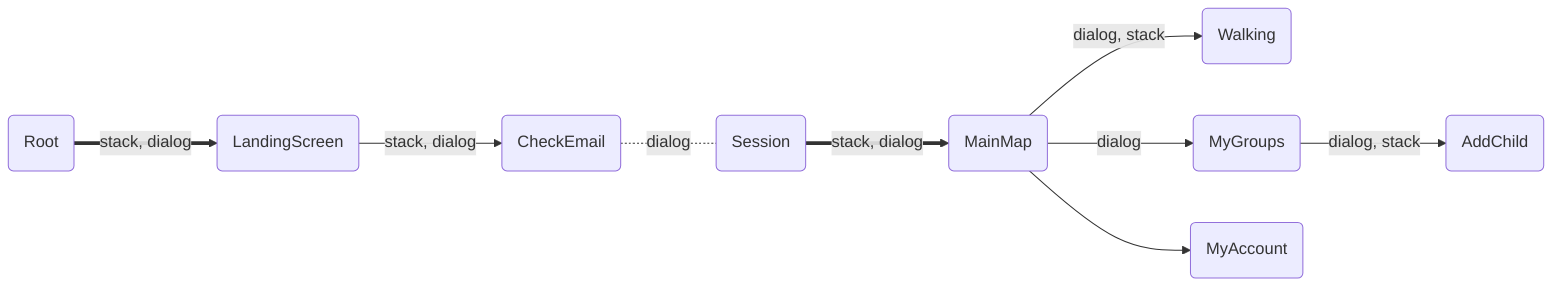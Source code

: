 graph LR;
A("Root");
B("LandingScreen");
A== "stack, dialog" ==>B;
C("CheckEmail");
B-- "stack, dialog" -->C;
D("Session");
C-. "dialog" .-D;
E("MainMap");
D== "stack, dialog" ==>E;
F("Walking");
E-- "dialog, stack" -->F;
G("MyGroups");
E-- "dialog" -->G;
H("MyAccount");
E-->H;
I("AddChild");
G-- "dialog, stack" -->I;